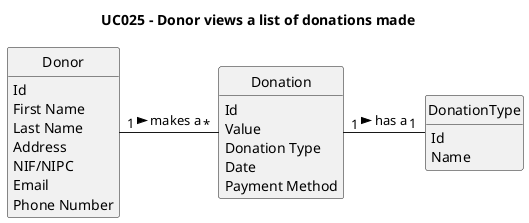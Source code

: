 @startuml
skinparam monochrome true
skinparam packageStyle rectangle
skinparam shadowing false

skinparam classAttributeIconSize 0

hide circle
hide methods

title UC025 - Donor views a list of donations made

class Donation {
    Id
    Value
    Donation Type
    Date
    Payment Method
}

class DonationType {
    Id
    Name
}

class Donor {
    Id
    First Name
    Last Name
    Address
    NIF/NIPC
    Email
    Phone Number
}

Donor "1   " - "   *" Donation : makes a >
Donation "1   " - "   1" DonationType : has a >

@enduml